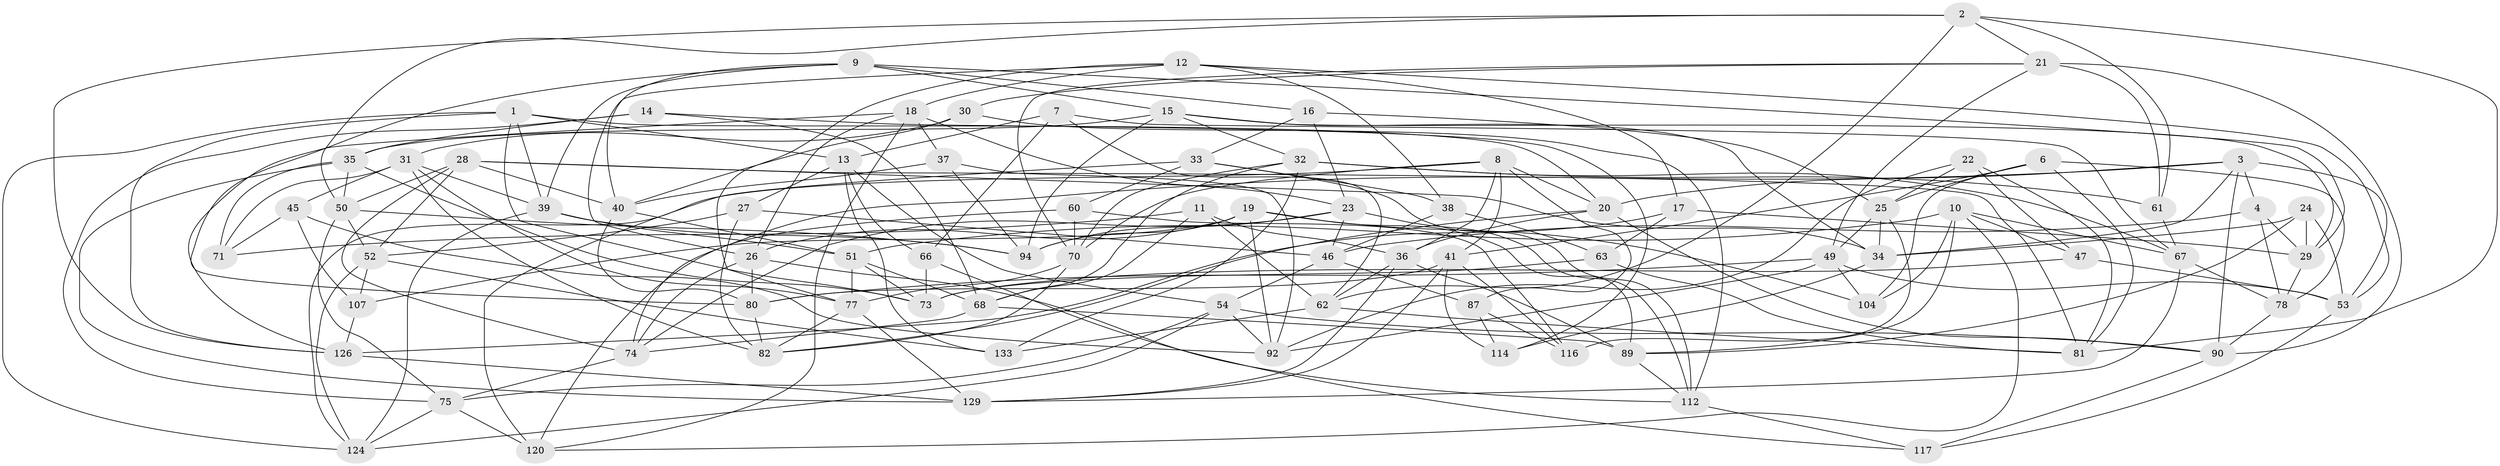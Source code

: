 // original degree distribution, {4: 1.0}
// Generated by graph-tools (version 1.1) at 2025/11/02/27/25 16:11:48]
// undirected, 82 vertices, 218 edges
graph export_dot {
graph [start="1"]
  node [color=gray90,style=filled];
  1 [super="+111"];
  2 [super="+42"];
  3 [super="+5"];
  4;
  6 [super="+58"];
  7;
  8 [super="+98"];
  9 [super="+109"];
  10 [super="+135"];
  11;
  12 [super="+134"];
  13 [super="+125"];
  14;
  15 [super="+88"];
  16;
  17;
  18 [super="+72"];
  19 [super="+132"];
  20 [super="+93"];
  21 [super="+44"];
  22;
  23 [super="+131"];
  24;
  25 [super="+101"];
  26 [super="+64"];
  27;
  28 [super="+83"];
  29 [super="+119"];
  30;
  31 [super="+43"];
  32 [super="+59"];
  33 [super="+56"];
  34 [super="+84"];
  35 [super="+86"];
  36 [super="+57"];
  37;
  38;
  39 [super="+97"];
  40 [super="+91"];
  41 [super="+79"];
  45;
  46 [super="+48"];
  47;
  49 [super="+76"];
  50 [super="+122"];
  51 [super="+110"];
  52 [super="+55"];
  53 [super="+113"];
  54 [super="+108"];
  60;
  61;
  62 [super="+65"];
  63;
  66;
  67 [super="+69"];
  68 [super="+136"];
  70 [super="+105"];
  71;
  73 [super="+96"];
  74 [super="+118"];
  75 [super="+95"];
  77 [super="+100"];
  78 [super="+123"];
  80 [super="+99"];
  81 [super="+85"];
  82 [super="+121"];
  87;
  89 [super="+127"];
  90 [super="+102"];
  92 [super="+106"];
  94 [super="+103"];
  104;
  107;
  112 [super="+115"];
  114;
  116;
  117;
  120 [super="+130"];
  124 [super="+138"];
  126 [super="+128"];
  129 [super="+137"];
  133;
  1 -- 126;
  1 -- 20;
  1 -- 73;
  1 -- 124;
  1 -- 13;
  1 -- 39;
  2 -- 126;
  2 -- 81;
  2 -- 62;
  2 -- 61;
  2 -- 21;
  2 -- 50;
  3 -- 74;
  3 -- 20;
  3 -- 34;
  3 -- 90;
  3 -- 4;
  3 -- 53;
  4 -- 46;
  4 -- 29;
  4 -- 78;
  6 -- 41;
  6 -- 81;
  6 -- 25;
  6 -- 104;
  6 -- 78 [weight=2];
  7 -- 66;
  7 -- 67;
  7 -- 13;
  7 -- 62;
  8 -- 20;
  8 -- 87;
  8 -- 41;
  8 -- 36;
  8 -- 70;
  8 -- 124;
  9 -- 29;
  9 -- 40;
  9 -- 80;
  9 -- 16;
  9 -- 39;
  9 -- 15;
  10 -- 89;
  10 -- 104;
  10 -- 47;
  10 -- 67;
  10 -- 51;
  10 -- 120;
  11 -- 71;
  11 -- 36;
  11 -- 62;
  11 -- 68;
  12 -- 18;
  12 -- 17;
  12 -- 53;
  12 -- 38;
  12 -- 26;
  12 -- 77;
  13 -- 27;
  13 -- 133;
  13 -- 66;
  13 -- 54;
  14 -- 68;
  14 -- 114;
  14 -- 35;
  14 -- 75;
  15 -- 35;
  15 -- 29;
  15 -- 32;
  15 -- 34;
  15 -- 94;
  16 -- 25;
  16 -- 33;
  16 -- 23;
  17 -- 29;
  17 -- 126;
  17 -- 63;
  18 -- 23;
  18 -- 26;
  18 -- 37;
  18 -- 126;
  18 -- 120;
  19 -- 107;
  19 -- 92;
  19 -- 104;
  19 -- 26;
  19 -- 94;
  19 -- 89;
  20 -- 82;
  20 -- 90;
  20 -- 36;
  21 -- 61;
  21 -- 70;
  21 -- 90;
  21 -- 30;
  21 -- 49;
  22 -- 47;
  22 -- 81;
  22 -- 92;
  22 -- 25;
  23 -- 74;
  23 -- 94;
  23 -- 112;
  23 -- 46;
  24 -- 34;
  24 -- 29;
  24 -- 53;
  24 -- 89;
  25 -- 34;
  25 -- 49;
  25 -- 116;
  26 -- 112;
  26 -- 80;
  26 -- 74;
  27 -- 46;
  27 -- 82;
  27 -- 52;
  28 -- 52;
  28 -- 40;
  28 -- 81;
  28 -- 34;
  28 -- 74;
  28 -- 50;
  29 -- 78;
  30 -- 31;
  30 -- 40;
  30 -- 112;
  31 -- 77;
  31 -- 39;
  31 -- 82;
  31 -- 45;
  31 -- 71;
  32 -- 70;
  32 -- 67;
  32 -- 61;
  32 -- 133;
  32 -- 68;
  33 -- 120 [weight=2];
  33 -- 112;
  33 -- 60;
  33 -- 38;
  34 -- 114;
  35 -- 73;
  35 -- 71;
  35 -- 50;
  35 -- 129;
  36 -- 129;
  36 -- 62;
  36 -- 89;
  37 -- 40;
  37 -- 92;
  37 -- 94;
  38 -- 63;
  38 -- 46;
  39 -- 124;
  39 -- 51;
  39 -- 94;
  40 -- 51;
  40 -- 80;
  41 -- 114;
  41 -- 116;
  41 -- 129;
  41 -- 80;
  45 -- 71;
  45 -- 92;
  45 -- 107;
  46 -- 87;
  46 -- 54;
  47 -- 53;
  47 -- 73;
  49 -- 104;
  49 -- 53;
  49 -- 92;
  49 -- 80;
  50 -- 94;
  50 -- 52;
  50 -- 75;
  51 -- 77;
  51 -- 68;
  51 -- 73;
  52 -- 133;
  52 -- 107;
  52 -- 124;
  53 -- 117;
  54 -- 90;
  54 -- 75;
  54 -- 92;
  54 -- 124;
  60 -- 120;
  60 -- 116;
  60 -- 70;
  61 -- 67;
  62 -- 133;
  62 -- 81;
  63 -- 81;
  63 -- 73;
  66 -- 117;
  66 -- 73;
  67 -- 129;
  67 -- 78;
  68 -- 74;
  68 -- 89;
  70 -- 82;
  70 -- 77;
  74 -- 75;
  75 -- 124;
  75 -- 120;
  77 -- 82;
  77 -- 129;
  78 -- 90;
  80 -- 82;
  87 -- 116;
  87 -- 114;
  89 -- 112;
  90 -- 117;
  107 -- 126;
  112 -- 117;
  126 -- 129;
}
